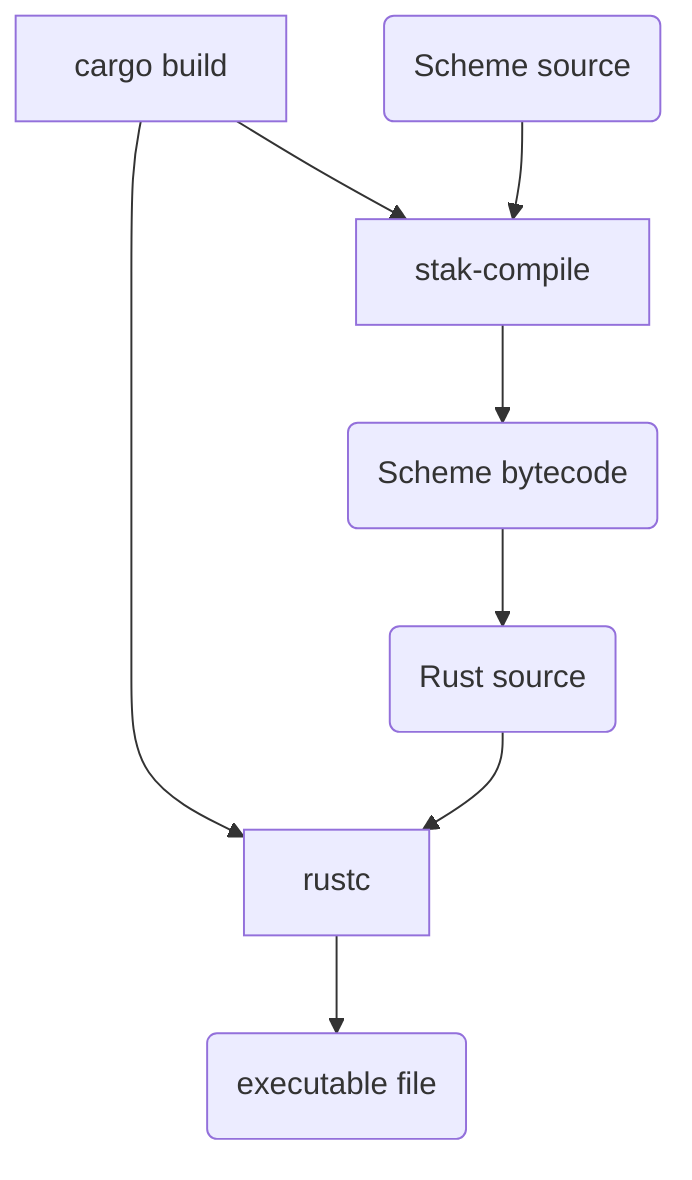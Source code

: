 graph TD
  B[cargo build] --> RC
  B --> SC

  SS(Scheme source) --> SC[stak-compile] --> SB(Scheme bytecode) --> RS
  RS(Rust source) --> RC[rustc] --> RB(executable file)